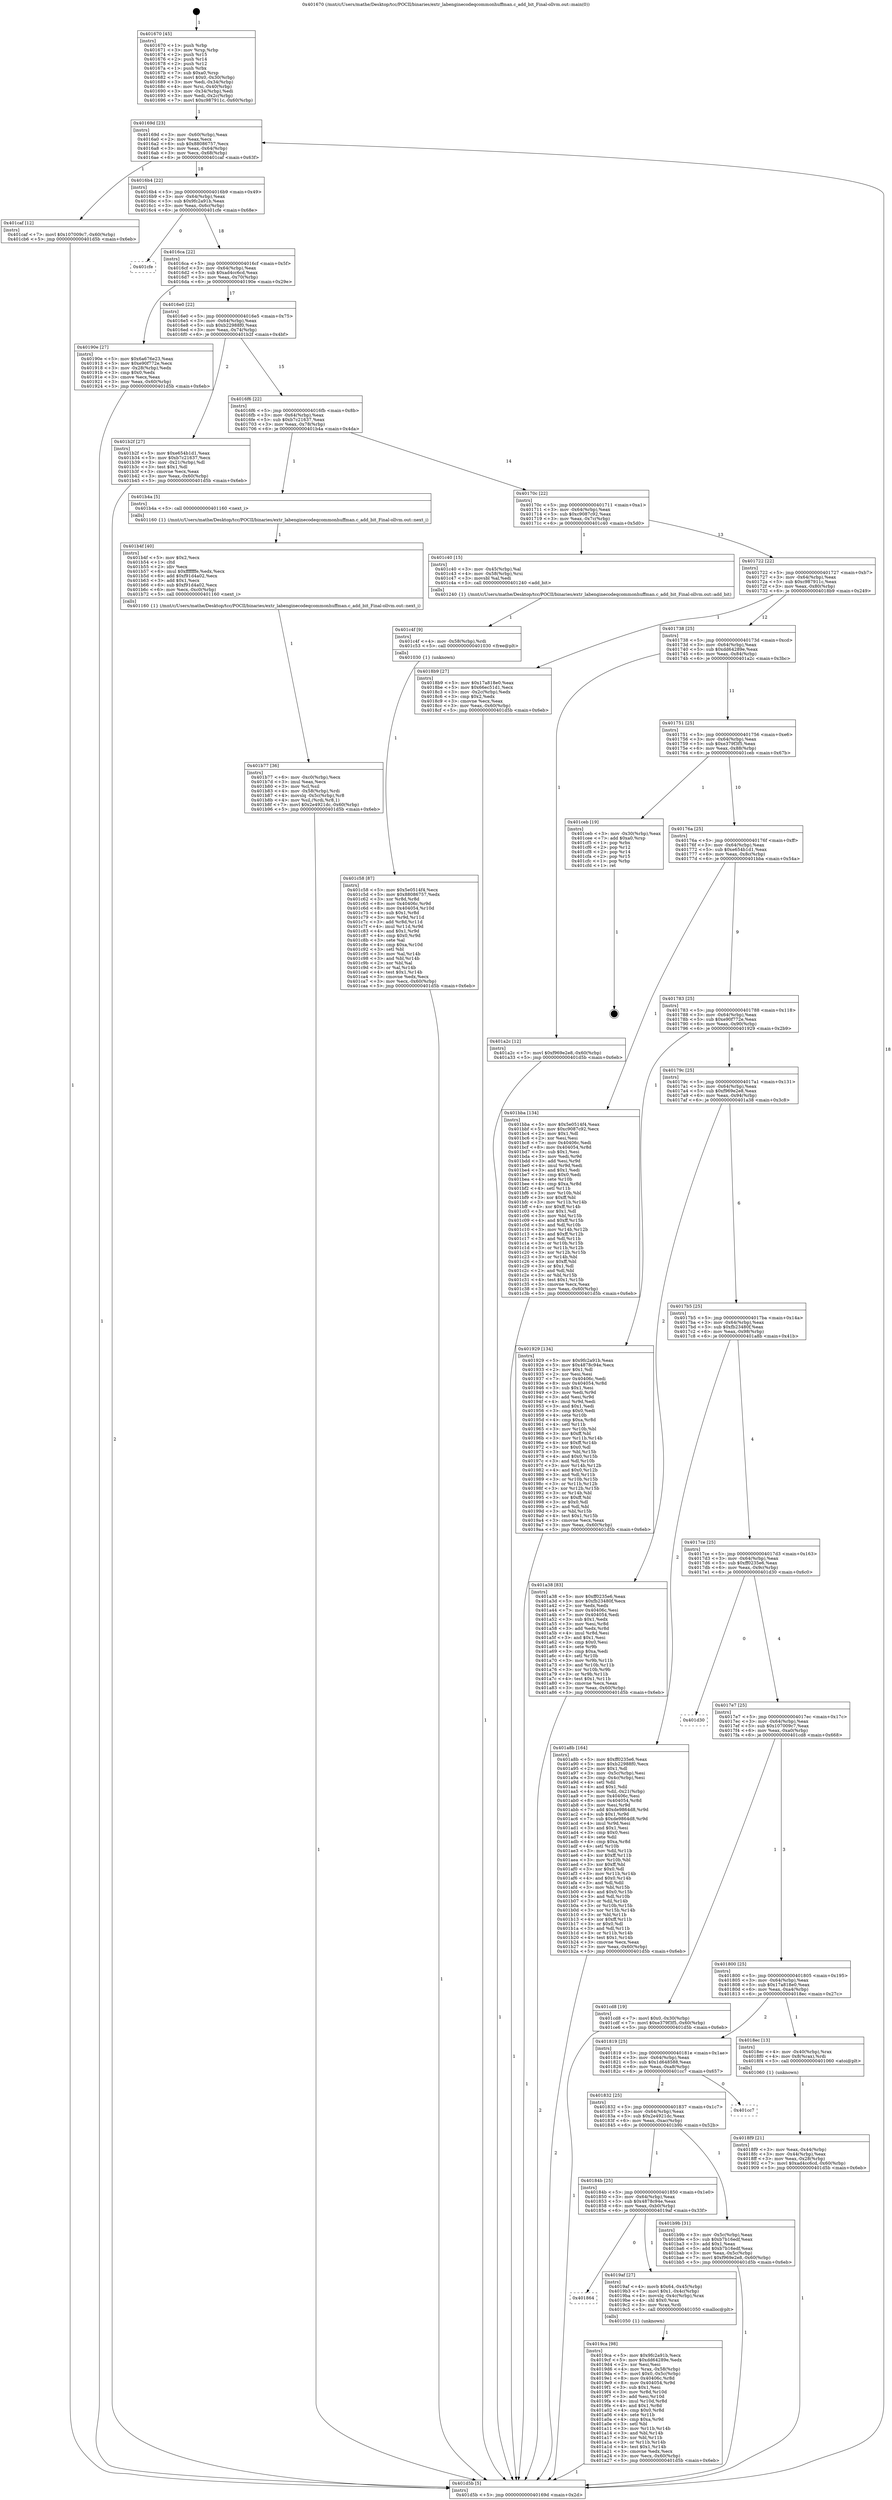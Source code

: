 digraph "0x401670" {
  label = "0x401670 (/mnt/c/Users/mathe/Desktop/tcc/POCII/binaries/extr_labenginecodeqcommonhuffman.c_add_bit_Final-ollvm.out::main(0))"
  labelloc = "t"
  node[shape=record]

  Entry [label="",width=0.3,height=0.3,shape=circle,fillcolor=black,style=filled]
  "0x40169d" [label="{
     0x40169d [23]\l
     | [instrs]\l
     &nbsp;&nbsp;0x40169d \<+3\>: mov -0x60(%rbp),%eax\l
     &nbsp;&nbsp;0x4016a0 \<+2\>: mov %eax,%ecx\l
     &nbsp;&nbsp;0x4016a2 \<+6\>: sub $0x88086757,%ecx\l
     &nbsp;&nbsp;0x4016a8 \<+3\>: mov %eax,-0x64(%rbp)\l
     &nbsp;&nbsp;0x4016ab \<+3\>: mov %ecx,-0x68(%rbp)\l
     &nbsp;&nbsp;0x4016ae \<+6\>: je 0000000000401caf \<main+0x63f\>\l
  }"]
  "0x401caf" [label="{
     0x401caf [12]\l
     | [instrs]\l
     &nbsp;&nbsp;0x401caf \<+7\>: movl $0x107009c7,-0x60(%rbp)\l
     &nbsp;&nbsp;0x401cb6 \<+5\>: jmp 0000000000401d5b \<main+0x6eb\>\l
  }"]
  "0x4016b4" [label="{
     0x4016b4 [22]\l
     | [instrs]\l
     &nbsp;&nbsp;0x4016b4 \<+5\>: jmp 00000000004016b9 \<main+0x49\>\l
     &nbsp;&nbsp;0x4016b9 \<+3\>: mov -0x64(%rbp),%eax\l
     &nbsp;&nbsp;0x4016bc \<+5\>: sub $0x9fc2a91b,%eax\l
     &nbsp;&nbsp;0x4016c1 \<+3\>: mov %eax,-0x6c(%rbp)\l
     &nbsp;&nbsp;0x4016c4 \<+6\>: je 0000000000401cfe \<main+0x68e\>\l
  }"]
  Exit [label="",width=0.3,height=0.3,shape=circle,fillcolor=black,style=filled,peripheries=2]
  "0x401cfe" [label="{
     0x401cfe\l
  }", style=dashed]
  "0x4016ca" [label="{
     0x4016ca [22]\l
     | [instrs]\l
     &nbsp;&nbsp;0x4016ca \<+5\>: jmp 00000000004016cf \<main+0x5f\>\l
     &nbsp;&nbsp;0x4016cf \<+3\>: mov -0x64(%rbp),%eax\l
     &nbsp;&nbsp;0x4016d2 \<+5\>: sub $0xad4cc6cd,%eax\l
     &nbsp;&nbsp;0x4016d7 \<+3\>: mov %eax,-0x70(%rbp)\l
     &nbsp;&nbsp;0x4016da \<+6\>: je 000000000040190e \<main+0x29e\>\l
  }"]
  "0x401c58" [label="{
     0x401c58 [87]\l
     | [instrs]\l
     &nbsp;&nbsp;0x401c58 \<+5\>: mov $0x5e0514f4,%ecx\l
     &nbsp;&nbsp;0x401c5d \<+5\>: mov $0x88086757,%edx\l
     &nbsp;&nbsp;0x401c62 \<+3\>: xor %r8d,%r8d\l
     &nbsp;&nbsp;0x401c65 \<+8\>: mov 0x40406c,%r9d\l
     &nbsp;&nbsp;0x401c6d \<+8\>: mov 0x404054,%r10d\l
     &nbsp;&nbsp;0x401c75 \<+4\>: sub $0x1,%r8d\l
     &nbsp;&nbsp;0x401c79 \<+3\>: mov %r9d,%r11d\l
     &nbsp;&nbsp;0x401c7c \<+3\>: add %r8d,%r11d\l
     &nbsp;&nbsp;0x401c7f \<+4\>: imul %r11d,%r9d\l
     &nbsp;&nbsp;0x401c83 \<+4\>: and $0x1,%r9d\l
     &nbsp;&nbsp;0x401c87 \<+4\>: cmp $0x0,%r9d\l
     &nbsp;&nbsp;0x401c8b \<+3\>: sete %al\l
     &nbsp;&nbsp;0x401c8e \<+4\>: cmp $0xa,%r10d\l
     &nbsp;&nbsp;0x401c92 \<+3\>: setl %bl\l
     &nbsp;&nbsp;0x401c95 \<+3\>: mov %al,%r14b\l
     &nbsp;&nbsp;0x401c98 \<+3\>: and %bl,%r14b\l
     &nbsp;&nbsp;0x401c9b \<+2\>: xor %bl,%al\l
     &nbsp;&nbsp;0x401c9d \<+3\>: or %al,%r14b\l
     &nbsp;&nbsp;0x401ca0 \<+4\>: test $0x1,%r14b\l
     &nbsp;&nbsp;0x401ca4 \<+3\>: cmovne %edx,%ecx\l
     &nbsp;&nbsp;0x401ca7 \<+3\>: mov %ecx,-0x60(%rbp)\l
     &nbsp;&nbsp;0x401caa \<+5\>: jmp 0000000000401d5b \<main+0x6eb\>\l
  }"]
  "0x40190e" [label="{
     0x40190e [27]\l
     | [instrs]\l
     &nbsp;&nbsp;0x40190e \<+5\>: mov $0x6a676e23,%eax\l
     &nbsp;&nbsp;0x401913 \<+5\>: mov $0xe90f772e,%ecx\l
     &nbsp;&nbsp;0x401918 \<+3\>: mov -0x28(%rbp),%edx\l
     &nbsp;&nbsp;0x40191b \<+3\>: cmp $0x0,%edx\l
     &nbsp;&nbsp;0x40191e \<+3\>: cmove %ecx,%eax\l
     &nbsp;&nbsp;0x401921 \<+3\>: mov %eax,-0x60(%rbp)\l
     &nbsp;&nbsp;0x401924 \<+5\>: jmp 0000000000401d5b \<main+0x6eb\>\l
  }"]
  "0x4016e0" [label="{
     0x4016e0 [22]\l
     | [instrs]\l
     &nbsp;&nbsp;0x4016e0 \<+5\>: jmp 00000000004016e5 \<main+0x75\>\l
     &nbsp;&nbsp;0x4016e5 \<+3\>: mov -0x64(%rbp),%eax\l
     &nbsp;&nbsp;0x4016e8 \<+5\>: sub $0xb22988f0,%eax\l
     &nbsp;&nbsp;0x4016ed \<+3\>: mov %eax,-0x74(%rbp)\l
     &nbsp;&nbsp;0x4016f0 \<+6\>: je 0000000000401b2f \<main+0x4bf\>\l
  }"]
  "0x401c4f" [label="{
     0x401c4f [9]\l
     | [instrs]\l
     &nbsp;&nbsp;0x401c4f \<+4\>: mov -0x58(%rbp),%rdi\l
     &nbsp;&nbsp;0x401c53 \<+5\>: call 0000000000401030 \<free@plt\>\l
     | [calls]\l
     &nbsp;&nbsp;0x401030 \{1\} (unknown)\l
  }"]
  "0x401b2f" [label="{
     0x401b2f [27]\l
     | [instrs]\l
     &nbsp;&nbsp;0x401b2f \<+5\>: mov $0xe654b1d1,%eax\l
     &nbsp;&nbsp;0x401b34 \<+5\>: mov $0xb7c21637,%ecx\l
     &nbsp;&nbsp;0x401b39 \<+3\>: mov -0x21(%rbp),%dl\l
     &nbsp;&nbsp;0x401b3c \<+3\>: test $0x1,%dl\l
     &nbsp;&nbsp;0x401b3f \<+3\>: cmovne %ecx,%eax\l
     &nbsp;&nbsp;0x401b42 \<+3\>: mov %eax,-0x60(%rbp)\l
     &nbsp;&nbsp;0x401b45 \<+5\>: jmp 0000000000401d5b \<main+0x6eb\>\l
  }"]
  "0x4016f6" [label="{
     0x4016f6 [22]\l
     | [instrs]\l
     &nbsp;&nbsp;0x4016f6 \<+5\>: jmp 00000000004016fb \<main+0x8b\>\l
     &nbsp;&nbsp;0x4016fb \<+3\>: mov -0x64(%rbp),%eax\l
     &nbsp;&nbsp;0x4016fe \<+5\>: sub $0xb7c21637,%eax\l
     &nbsp;&nbsp;0x401703 \<+3\>: mov %eax,-0x78(%rbp)\l
     &nbsp;&nbsp;0x401706 \<+6\>: je 0000000000401b4a \<main+0x4da\>\l
  }"]
  "0x401b77" [label="{
     0x401b77 [36]\l
     | [instrs]\l
     &nbsp;&nbsp;0x401b77 \<+6\>: mov -0xc0(%rbp),%ecx\l
     &nbsp;&nbsp;0x401b7d \<+3\>: imul %eax,%ecx\l
     &nbsp;&nbsp;0x401b80 \<+3\>: mov %cl,%sil\l
     &nbsp;&nbsp;0x401b83 \<+4\>: mov -0x58(%rbp),%rdi\l
     &nbsp;&nbsp;0x401b87 \<+4\>: movslq -0x5c(%rbp),%r8\l
     &nbsp;&nbsp;0x401b8b \<+4\>: mov %sil,(%rdi,%r8,1)\l
     &nbsp;&nbsp;0x401b8f \<+7\>: movl $0x2e4921dc,-0x60(%rbp)\l
     &nbsp;&nbsp;0x401b96 \<+5\>: jmp 0000000000401d5b \<main+0x6eb\>\l
  }"]
  "0x401b4a" [label="{
     0x401b4a [5]\l
     | [instrs]\l
     &nbsp;&nbsp;0x401b4a \<+5\>: call 0000000000401160 \<next_i\>\l
     | [calls]\l
     &nbsp;&nbsp;0x401160 \{1\} (/mnt/c/Users/mathe/Desktop/tcc/POCII/binaries/extr_labenginecodeqcommonhuffman.c_add_bit_Final-ollvm.out::next_i)\l
  }"]
  "0x40170c" [label="{
     0x40170c [22]\l
     | [instrs]\l
     &nbsp;&nbsp;0x40170c \<+5\>: jmp 0000000000401711 \<main+0xa1\>\l
     &nbsp;&nbsp;0x401711 \<+3\>: mov -0x64(%rbp),%eax\l
     &nbsp;&nbsp;0x401714 \<+5\>: sub $0xc9087c92,%eax\l
     &nbsp;&nbsp;0x401719 \<+3\>: mov %eax,-0x7c(%rbp)\l
     &nbsp;&nbsp;0x40171c \<+6\>: je 0000000000401c40 \<main+0x5d0\>\l
  }"]
  "0x401b4f" [label="{
     0x401b4f [40]\l
     | [instrs]\l
     &nbsp;&nbsp;0x401b4f \<+5\>: mov $0x2,%ecx\l
     &nbsp;&nbsp;0x401b54 \<+1\>: cltd\l
     &nbsp;&nbsp;0x401b55 \<+2\>: idiv %ecx\l
     &nbsp;&nbsp;0x401b57 \<+6\>: imul $0xfffffffe,%edx,%ecx\l
     &nbsp;&nbsp;0x401b5d \<+6\>: add $0xf91d4a02,%ecx\l
     &nbsp;&nbsp;0x401b63 \<+3\>: add $0x1,%ecx\l
     &nbsp;&nbsp;0x401b66 \<+6\>: sub $0xf91d4a02,%ecx\l
     &nbsp;&nbsp;0x401b6c \<+6\>: mov %ecx,-0xc0(%rbp)\l
     &nbsp;&nbsp;0x401b72 \<+5\>: call 0000000000401160 \<next_i\>\l
     | [calls]\l
     &nbsp;&nbsp;0x401160 \{1\} (/mnt/c/Users/mathe/Desktop/tcc/POCII/binaries/extr_labenginecodeqcommonhuffman.c_add_bit_Final-ollvm.out::next_i)\l
  }"]
  "0x401c40" [label="{
     0x401c40 [15]\l
     | [instrs]\l
     &nbsp;&nbsp;0x401c40 \<+3\>: mov -0x45(%rbp),%al\l
     &nbsp;&nbsp;0x401c43 \<+4\>: mov -0x58(%rbp),%rsi\l
     &nbsp;&nbsp;0x401c47 \<+3\>: movsbl %al,%edi\l
     &nbsp;&nbsp;0x401c4a \<+5\>: call 0000000000401240 \<add_bit\>\l
     | [calls]\l
     &nbsp;&nbsp;0x401240 \{1\} (/mnt/c/Users/mathe/Desktop/tcc/POCII/binaries/extr_labenginecodeqcommonhuffman.c_add_bit_Final-ollvm.out::add_bit)\l
  }"]
  "0x401722" [label="{
     0x401722 [22]\l
     | [instrs]\l
     &nbsp;&nbsp;0x401722 \<+5\>: jmp 0000000000401727 \<main+0xb7\>\l
     &nbsp;&nbsp;0x401727 \<+3\>: mov -0x64(%rbp),%eax\l
     &nbsp;&nbsp;0x40172a \<+5\>: sub $0xc987911c,%eax\l
     &nbsp;&nbsp;0x40172f \<+3\>: mov %eax,-0x80(%rbp)\l
     &nbsp;&nbsp;0x401732 \<+6\>: je 00000000004018b9 \<main+0x249\>\l
  }"]
  "0x4019ca" [label="{
     0x4019ca [98]\l
     | [instrs]\l
     &nbsp;&nbsp;0x4019ca \<+5\>: mov $0x9fc2a91b,%ecx\l
     &nbsp;&nbsp;0x4019cf \<+5\>: mov $0xdd64289e,%edx\l
     &nbsp;&nbsp;0x4019d4 \<+2\>: xor %esi,%esi\l
     &nbsp;&nbsp;0x4019d6 \<+4\>: mov %rax,-0x58(%rbp)\l
     &nbsp;&nbsp;0x4019da \<+7\>: movl $0x0,-0x5c(%rbp)\l
     &nbsp;&nbsp;0x4019e1 \<+8\>: mov 0x40406c,%r8d\l
     &nbsp;&nbsp;0x4019e9 \<+8\>: mov 0x404054,%r9d\l
     &nbsp;&nbsp;0x4019f1 \<+3\>: sub $0x1,%esi\l
     &nbsp;&nbsp;0x4019f4 \<+3\>: mov %r8d,%r10d\l
     &nbsp;&nbsp;0x4019f7 \<+3\>: add %esi,%r10d\l
     &nbsp;&nbsp;0x4019fa \<+4\>: imul %r10d,%r8d\l
     &nbsp;&nbsp;0x4019fe \<+4\>: and $0x1,%r8d\l
     &nbsp;&nbsp;0x401a02 \<+4\>: cmp $0x0,%r8d\l
     &nbsp;&nbsp;0x401a06 \<+4\>: sete %r11b\l
     &nbsp;&nbsp;0x401a0a \<+4\>: cmp $0xa,%r9d\l
     &nbsp;&nbsp;0x401a0e \<+3\>: setl %bl\l
     &nbsp;&nbsp;0x401a11 \<+3\>: mov %r11b,%r14b\l
     &nbsp;&nbsp;0x401a14 \<+3\>: and %bl,%r14b\l
     &nbsp;&nbsp;0x401a17 \<+3\>: xor %bl,%r11b\l
     &nbsp;&nbsp;0x401a1a \<+3\>: or %r11b,%r14b\l
     &nbsp;&nbsp;0x401a1d \<+4\>: test $0x1,%r14b\l
     &nbsp;&nbsp;0x401a21 \<+3\>: cmovne %edx,%ecx\l
     &nbsp;&nbsp;0x401a24 \<+3\>: mov %ecx,-0x60(%rbp)\l
     &nbsp;&nbsp;0x401a27 \<+5\>: jmp 0000000000401d5b \<main+0x6eb\>\l
  }"]
  "0x4018b9" [label="{
     0x4018b9 [27]\l
     | [instrs]\l
     &nbsp;&nbsp;0x4018b9 \<+5\>: mov $0x17a818e0,%eax\l
     &nbsp;&nbsp;0x4018be \<+5\>: mov $0x66ec51d1,%ecx\l
     &nbsp;&nbsp;0x4018c3 \<+3\>: mov -0x2c(%rbp),%edx\l
     &nbsp;&nbsp;0x4018c6 \<+3\>: cmp $0x2,%edx\l
     &nbsp;&nbsp;0x4018c9 \<+3\>: cmovne %ecx,%eax\l
     &nbsp;&nbsp;0x4018cc \<+3\>: mov %eax,-0x60(%rbp)\l
     &nbsp;&nbsp;0x4018cf \<+5\>: jmp 0000000000401d5b \<main+0x6eb\>\l
  }"]
  "0x401738" [label="{
     0x401738 [25]\l
     | [instrs]\l
     &nbsp;&nbsp;0x401738 \<+5\>: jmp 000000000040173d \<main+0xcd\>\l
     &nbsp;&nbsp;0x40173d \<+3\>: mov -0x64(%rbp),%eax\l
     &nbsp;&nbsp;0x401740 \<+5\>: sub $0xdd64289e,%eax\l
     &nbsp;&nbsp;0x401745 \<+6\>: mov %eax,-0x84(%rbp)\l
     &nbsp;&nbsp;0x40174b \<+6\>: je 0000000000401a2c \<main+0x3bc\>\l
  }"]
  "0x401d5b" [label="{
     0x401d5b [5]\l
     | [instrs]\l
     &nbsp;&nbsp;0x401d5b \<+5\>: jmp 000000000040169d \<main+0x2d\>\l
  }"]
  "0x401670" [label="{
     0x401670 [45]\l
     | [instrs]\l
     &nbsp;&nbsp;0x401670 \<+1\>: push %rbp\l
     &nbsp;&nbsp;0x401671 \<+3\>: mov %rsp,%rbp\l
     &nbsp;&nbsp;0x401674 \<+2\>: push %r15\l
     &nbsp;&nbsp;0x401676 \<+2\>: push %r14\l
     &nbsp;&nbsp;0x401678 \<+2\>: push %r12\l
     &nbsp;&nbsp;0x40167a \<+1\>: push %rbx\l
     &nbsp;&nbsp;0x40167b \<+7\>: sub $0xa0,%rsp\l
     &nbsp;&nbsp;0x401682 \<+7\>: movl $0x0,-0x30(%rbp)\l
     &nbsp;&nbsp;0x401689 \<+3\>: mov %edi,-0x34(%rbp)\l
     &nbsp;&nbsp;0x40168c \<+4\>: mov %rsi,-0x40(%rbp)\l
     &nbsp;&nbsp;0x401690 \<+3\>: mov -0x34(%rbp),%edi\l
     &nbsp;&nbsp;0x401693 \<+3\>: mov %edi,-0x2c(%rbp)\l
     &nbsp;&nbsp;0x401696 \<+7\>: movl $0xc987911c,-0x60(%rbp)\l
  }"]
  "0x401864" [label="{
     0x401864\l
  }", style=dashed]
  "0x401a2c" [label="{
     0x401a2c [12]\l
     | [instrs]\l
     &nbsp;&nbsp;0x401a2c \<+7\>: movl $0xf969e2e8,-0x60(%rbp)\l
     &nbsp;&nbsp;0x401a33 \<+5\>: jmp 0000000000401d5b \<main+0x6eb\>\l
  }"]
  "0x401751" [label="{
     0x401751 [25]\l
     | [instrs]\l
     &nbsp;&nbsp;0x401751 \<+5\>: jmp 0000000000401756 \<main+0xe6\>\l
     &nbsp;&nbsp;0x401756 \<+3\>: mov -0x64(%rbp),%eax\l
     &nbsp;&nbsp;0x401759 \<+5\>: sub $0xe379f3f5,%eax\l
     &nbsp;&nbsp;0x40175e \<+6\>: mov %eax,-0x88(%rbp)\l
     &nbsp;&nbsp;0x401764 \<+6\>: je 0000000000401ceb \<main+0x67b\>\l
  }"]
  "0x4019af" [label="{
     0x4019af [27]\l
     | [instrs]\l
     &nbsp;&nbsp;0x4019af \<+4\>: movb $0x64,-0x45(%rbp)\l
     &nbsp;&nbsp;0x4019b3 \<+7\>: movl $0x1,-0x4c(%rbp)\l
     &nbsp;&nbsp;0x4019ba \<+4\>: movslq -0x4c(%rbp),%rax\l
     &nbsp;&nbsp;0x4019be \<+4\>: shl $0x0,%rax\l
     &nbsp;&nbsp;0x4019c2 \<+3\>: mov %rax,%rdi\l
     &nbsp;&nbsp;0x4019c5 \<+5\>: call 0000000000401050 \<malloc@plt\>\l
     | [calls]\l
     &nbsp;&nbsp;0x401050 \{1\} (unknown)\l
  }"]
  "0x401ceb" [label="{
     0x401ceb [19]\l
     | [instrs]\l
     &nbsp;&nbsp;0x401ceb \<+3\>: mov -0x30(%rbp),%eax\l
     &nbsp;&nbsp;0x401cee \<+7\>: add $0xa0,%rsp\l
     &nbsp;&nbsp;0x401cf5 \<+1\>: pop %rbx\l
     &nbsp;&nbsp;0x401cf6 \<+2\>: pop %r12\l
     &nbsp;&nbsp;0x401cf8 \<+2\>: pop %r14\l
     &nbsp;&nbsp;0x401cfa \<+2\>: pop %r15\l
     &nbsp;&nbsp;0x401cfc \<+1\>: pop %rbp\l
     &nbsp;&nbsp;0x401cfd \<+1\>: ret\l
  }"]
  "0x40176a" [label="{
     0x40176a [25]\l
     | [instrs]\l
     &nbsp;&nbsp;0x40176a \<+5\>: jmp 000000000040176f \<main+0xff\>\l
     &nbsp;&nbsp;0x40176f \<+3\>: mov -0x64(%rbp),%eax\l
     &nbsp;&nbsp;0x401772 \<+5\>: sub $0xe654b1d1,%eax\l
     &nbsp;&nbsp;0x401777 \<+6\>: mov %eax,-0x8c(%rbp)\l
     &nbsp;&nbsp;0x40177d \<+6\>: je 0000000000401bba \<main+0x54a\>\l
  }"]
  "0x40184b" [label="{
     0x40184b [25]\l
     | [instrs]\l
     &nbsp;&nbsp;0x40184b \<+5\>: jmp 0000000000401850 \<main+0x1e0\>\l
     &nbsp;&nbsp;0x401850 \<+3\>: mov -0x64(%rbp),%eax\l
     &nbsp;&nbsp;0x401853 \<+5\>: sub $0x4878c94e,%eax\l
     &nbsp;&nbsp;0x401858 \<+6\>: mov %eax,-0xb0(%rbp)\l
     &nbsp;&nbsp;0x40185e \<+6\>: je 00000000004019af \<main+0x33f\>\l
  }"]
  "0x401bba" [label="{
     0x401bba [134]\l
     | [instrs]\l
     &nbsp;&nbsp;0x401bba \<+5\>: mov $0x5e0514f4,%eax\l
     &nbsp;&nbsp;0x401bbf \<+5\>: mov $0xc9087c92,%ecx\l
     &nbsp;&nbsp;0x401bc4 \<+2\>: mov $0x1,%dl\l
     &nbsp;&nbsp;0x401bc6 \<+2\>: xor %esi,%esi\l
     &nbsp;&nbsp;0x401bc8 \<+7\>: mov 0x40406c,%edi\l
     &nbsp;&nbsp;0x401bcf \<+8\>: mov 0x404054,%r8d\l
     &nbsp;&nbsp;0x401bd7 \<+3\>: sub $0x1,%esi\l
     &nbsp;&nbsp;0x401bda \<+3\>: mov %edi,%r9d\l
     &nbsp;&nbsp;0x401bdd \<+3\>: add %esi,%r9d\l
     &nbsp;&nbsp;0x401be0 \<+4\>: imul %r9d,%edi\l
     &nbsp;&nbsp;0x401be4 \<+3\>: and $0x1,%edi\l
     &nbsp;&nbsp;0x401be7 \<+3\>: cmp $0x0,%edi\l
     &nbsp;&nbsp;0x401bea \<+4\>: sete %r10b\l
     &nbsp;&nbsp;0x401bee \<+4\>: cmp $0xa,%r8d\l
     &nbsp;&nbsp;0x401bf2 \<+4\>: setl %r11b\l
     &nbsp;&nbsp;0x401bf6 \<+3\>: mov %r10b,%bl\l
     &nbsp;&nbsp;0x401bf9 \<+3\>: xor $0xff,%bl\l
     &nbsp;&nbsp;0x401bfc \<+3\>: mov %r11b,%r14b\l
     &nbsp;&nbsp;0x401bff \<+4\>: xor $0xff,%r14b\l
     &nbsp;&nbsp;0x401c03 \<+3\>: xor $0x1,%dl\l
     &nbsp;&nbsp;0x401c06 \<+3\>: mov %bl,%r15b\l
     &nbsp;&nbsp;0x401c09 \<+4\>: and $0xff,%r15b\l
     &nbsp;&nbsp;0x401c0d \<+3\>: and %dl,%r10b\l
     &nbsp;&nbsp;0x401c10 \<+3\>: mov %r14b,%r12b\l
     &nbsp;&nbsp;0x401c13 \<+4\>: and $0xff,%r12b\l
     &nbsp;&nbsp;0x401c17 \<+3\>: and %dl,%r11b\l
     &nbsp;&nbsp;0x401c1a \<+3\>: or %r10b,%r15b\l
     &nbsp;&nbsp;0x401c1d \<+3\>: or %r11b,%r12b\l
     &nbsp;&nbsp;0x401c20 \<+3\>: xor %r12b,%r15b\l
     &nbsp;&nbsp;0x401c23 \<+3\>: or %r14b,%bl\l
     &nbsp;&nbsp;0x401c26 \<+3\>: xor $0xff,%bl\l
     &nbsp;&nbsp;0x401c29 \<+3\>: or $0x1,%dl\l
     &nbsp;&nbsp;0x401c2c \<+2\>: and %dl,%bl\l
     &nbsp;&nbsp;0x401c2e \<+3\>: or %bl,%r15b\l
     &nbsp;&nbsp;0x401c31 \<+4\>: test $0x1,%r15b\l
     &nbsp;&nbsp;0x401c35 \<+3\>: cmovne %ecx,%eax\l
     &nbsp;&nbsp;0x401c38 \<+3\>: mov %eax,-0x60(%rbp)\l
     &nbsp;&nbsp;0x401c3b \<+5\>: jmp 0000000000401d5b \<main+0x6eb\>\l
  }"]
  "0x401783" [label="{
     0x401783 [25]\l
     | [instrs]\l
     &nbsp;&nbsp;0x401783 \<+5\>: jmp 0000000000401788 \<main+0x118\>\l
     &nbsp;&nbsp;0x401788 \<+3\>: mov -0x64(%rbp),%eax\l
     &nbsp;&nbsp;0x40178b \<+5\>: sub $0xe90f772e,%eax\l
     &nbsp;&nbsp;0x401790 \<+6\>: mov %eax,-0x90(%rbp)\l
     &nbsp;&nbsp;0x401796 \<+6\>: je 0000000000401929 \<main+0x2b9\>\l
  }"]
  "0x401b9b" [label="{
     0x401b9b [31]\l
     | [instrs]\l
     &nbsp;&nbsp;0x401b9b \<+3\>: mov -0x5c(%rbp),%eax\l
     &nbsp;&nbsp;0x401b9e \<+5\>: sub $0xb7b16edf,%eax\l
     &nbsp;&nbsp;0x401ba3 \<+3\>: add $0x1,%eax\l
     &nbsp;&nbsp;0x401ba6 \<+5\>: add $0xb7b16edf,%eax\l
     &nbsp;&nbsp;0x401bab \<+3\>: mov %eax,-0x5c(%rbp)\l
     &nbsp;&nbsp;0x401bae \<+7\>: movl $0xf969e2e8,-0x60(%rbp)\l
     &nbsp;&nbsp;0x401bb5 \<+5\>: jmp 0000000000401d5b \<main+0x6eb\>\l
  }"]
  "0x401929" [label="{
     0x401929 [134]\l
     | [instrs]\l
     &nbsp;&nbsp;0x401929 \<+5\>: mov $0x9fc2a91b,%eax\l
     &nbsp;&nbsp;0x40192e \<+5\>: mov $0x4878c94e,%ecx\l
     &nbsp;&nbsp;0x401933 \<+2\>: mov $0x1,%dl\l
     &nbsp;&nbsp;0x401935 \<+2\>: xor %esi,%esi\l
     &nbsp;&nbsp;0x401937 \<+7\>: mov 0x40406c,%edi\l
     &nbsp;&nbsp;0x40193e \<+8\>: mov 0x404054,%r8d\l
     &nbsp;&nbsp;0x401946 \<+3\>: sub $0x1,%esi\l
     &nbsp;&nbsp;0x401949 \<+3\>: mov %edi,%r9d\l
     &nbsp;&nbsp;0x40194c \<+3\>: add %esi,%r9d\l
     &nbsp;&nbsp;0x40194f \<+4\>: imul %r9d,%edi\l
     &nbsp;&nbsp;0x401953 \<+3\>: and $0x1,%edi\l
     &nbsp;&nbsp;0x401956 \<+3\>: cmp $0x0,%edi\l
     &nbsp;&nbsp;0x401959 \<+4\>: sete %r10b\l
     &nbsp;&nbsp;0x40195d \<+4\>: cmp $0xa,%r8d\l
     &nbsp;&nbsp;0x401961 \<+4\>: setl %r11b\l
     &nbsp;&nbsp;0x401965 \<+3\>: mov %r10b,%bl\l
     &nbsp;&nbsp;0x401968 \<+3\>: xor $0xff,%bl\l
     &nbsp;&nbsp;0x40196b \<+3\>: mov %r11b,%r14b\l
     &nbsp;&nbsp;0x40196e \<+4\>: xor $0xff,%r14b\l
     &nbsp;&nbsp;0x401972 \<+3\>: xor $0x0,%dl\l
     &nbsp;&nbsp;0x401975 \<+3\>: mov %bl,%r15b\l
     &nbsp;&nbsp;0x401978 \<+4\>: and $0x0,%r15b\l
     &nbsp;&nbsp;0x40197c \<+3\>: and %dl,%r10b\l
     &nbsp;&nbsp;0x40197f \<+3\>: mov %r14b,%r12b\l
     &nbsp;&nbsp;0x401982 \<+4\>: and $0x0,%r12b\l
     &nbsp;&nbsp;0x401986 \<+3\>: and %dl,%r11b\l
     &nbsp;&nbsp;0x401989 \<+3\>: or %r10b,%r15b\l
     &nbsp;&nbsp;0x40198c \<+3\>: or %r11b,%r12b\l
     &nbsp;&nbsp;0x40198f \<+3\>: xor %r12b,%r15b\l
     &nbsp;&nbsp;0x401992 \<+3\>: or %r14b,%bl\l
     &nbsp;&nbsp;0x401995 \<+3\>: xor $0xff,%bl\l
     &nbsp;&nbsp;0x401998 \<+3\>: or $0x0,%dl\l
     &nbsp;&nbsp;0x40199b \<+2\>: and %dl,%bl\l
     &nbsp;&nbsp;0x40199d \<+3\>: or %bl,%r15b\l
     &nbsp;&nbsp;0x4019a0 \<+4\>: test $0x1,%r15b\l
     &nbsp;&nbsp;0x4019a4 \<+3\>: cmovne %ecx,%eax\l
     &nbsp;&nbsp;0x4019a7 \<+3\>: mov %eax,-0x60(%rbp)\l
     &nbsp;&nbsp;0x4019aa \<+5\>: jmp 0000000000401d5b \<main+0x6eb\>\l
  }"]
  "0x40179c" [label="{
     0x40179c [25]\l
     | [instrs]\l
     &nbsp;&nbsp;0x40179c \<+5\>: jmp 00000000004017a1 \<main+0x131\>\l
     &nbsp;&nbsp;0x4017a1 \<+3\>: mov -0x64(%rbp),%eax\l
     &nbsp;&nbsp;0x4017a4 \<+5\>: sub $0xf969e2e8,%eax\l
     &nbsp;&nbsp;0x4017a9 \<+6\>: mov %eax,-0x94(%rbp)\l
     &nbsp;&nbsp;0x4017af \<+6\>: je 0000000000401a38 \<main+0x3c8\>\l
  }"]
  "0x401832" [label="{
     0x401832 [25]\l
     | [instrs]\l
     &nbsp;&nbsp;0x401832 \<+5\>: jmp 0000000000401837 \<main+0x1c7\>\l
     &nbsp;&nbsp;0x401837 \<+3\>: mov -0x64(%rbp),%eax\l
     &nbsp;&nbsp;0x40183a \<+5\>: sub $0x2e4921dc,%eax\l
     &nbsp;&nbsp;0x40183f \<+6\>: mov %eax,-0xac(%rbp)\l
     &nbsp;&nbsp;0x401845 \<+6\>: je 0000000000401b9b \<main+0x52b\>\l
  }"]
  "0x401a38" [label="{
     0x401a38 [83]\l
     | [instrs]\l
     &nbsp;&nbsp;0x401a38 \<+5\>: mov $0xff0235e6,%eax\l
     &nbsp;&nbsp;0x401a3d \<+5\>: mov $0xfb23480f,%ecx\l
     &nbsp;&nbsp;0x401a42 \<+2\>: xor %edx,%edx\l
     &nbsp;&nbsp;0x401a44 \<+7\>: mov 0x40406c,%esi\l
     &nbsp;&nbsp;0x401a4b \<+7\>: mov 0x404054,%edi\l
     &nbsp;&nbsp;0x401a52 \<+3\>: sub $0x1,%edx\l
     &nbsp;&nbsp;0x401a55 \<+3\>: mov %esi,%r8d\l
     &nbsp;&nbsp;0x401a58 \<+3\>: add %edx,%r8d\l
     &nbsp;&nbsp;0x401a5b \<+4\>: imul %r8d,%esi\l
     &nbsp;&nbsp;0x401a5f \<+3\>: and $0x1,%esi\l
     &nbsp;&nbsp;0x401a62 \<+3\>: cmp $0x0,%esi\l
     &nbsp;&nbsp;0x401a65 \<+4\>: sete %r9b\l
     &nbsp;&nbsp;0x401a69 \<+3\>: cmp $0xa,%edi\l
     &nbsp;&nbsp;0x401a6c \<+4\>: setl %r10b\l
     &nbsp;&nbsp;0x401a70 \<+3\>: mov %r9b,%r11b\l
     &nbsp;&nbsp;0x401a73 \<+3\>: and %r10b,%r11b\l
     &nbsp;&nbsp;0x401a76 \<+3\>: xor %r10b,%r9b\l
     &nbsp;&nbsp;0x401a79 \<+3\>: or %r9b,%r11b\l
     &nbsp;&nbsp;0x401a7c \<+4\>: test $0x1,%r11b\l
     &nbsp;&nbsp;0x401a80 \<+3\>: cmovne %ecx,%eax\l
     &nbsp;&nbsp;0x401a83 \<+3\>: mov %eax,-0x60(%rbp)\l
     &nbsp;&nbsp;0x401a86 \<+5\>: jmp 0000000000401d5b \<main+0x6eb\>\l
  }"]
  "0x4017b5" [label="{
     0x4017b5 [25]\l
     | [instrs]\l
     &nbsp;&nbsp;0x4017b5 \<+5\>: jmp 00000000004017ba \<main+0x14a\>\l
     &nbsp;&nbsp;0x4017ba \<+3\>: mov -0x64(%rbp),%eax\l
     &nbsp;&nbsp;0x4017bd \<+5\>: sub $0xfb23480f,%eax\l
     &nbsp;&nbsp;0x4017c2 \<+6\>: mov %eax,-0x98(%rbp)\l
     &nbsp;&nbsp;0x4017c8 \<+6\>: je 0000000000401a8b \<main+0x41b\>\l
  }"]
  "0x401cc7" [label="{
     0x401cc7\l
  }", style=dashed]
  "0x401a8b" [label="{
     0x401a8b [164]\l
     | [instrs]\l
     &nbsp;&nbsp;0x401a8b \<+5\>: mov $0xff0235e6,%eax\l
     &nbsp;&nbsp;0x401a90 \<+5\>: mov $0xb22988f0,%ecx\l
     &nbsp;&nbsp;0x401a95 \<+2\>: mov $0x1,%dl\l
     &nbsp;&nbsp;0x401a97 \<+3\>: mov -0x5c(%rbp),%esi\l
     &nbsp;&nbsp;0x401a9a \<+3\>: cmp -0x4c(%rbp),%esi\l
     &nbsp;&nbsp;0x401a9d \<+4\>: setl %dil\l
     &nbsp;&nbsp;0x401aa1 \<+4\>: and $0x1,%dil\l
     &nbsp;&nbsp;0x401aa5 \<+4\>: mov %dil,-0x21(%rbp)\l
     &nbsp;&nbsp;0x401aa9 \<+7\>: mov 0x40406c,%esi\l
     &nbsp;&nbsp;0x401ab0 \<+8\>: mov 0x404054,%r8d\l
     &nbsp;&nbsp;0x401ab8 \<+3\>: mov %esi,%r9d\l
     &nbsp;&nbsp;0x401abb \<+7\>: add $0xde9864d8,%r9d\l
     &nbsp;&nbsp;0x401ac2 \<+4\>: sub $0x1,%r9d\l
     &nbsp;&nbsp;0x401ac6 \<+7\>: sub $0xde9864d8,%r9d\l
     &nbsp;&nbsp;0x401acd \<+4\>: imul %r9d,%esi\l
     &nbsp;&nbsp;0x401ad1 \<+3\>: and $0x1,%esi\l
     &nbsp;&nbsp;0x401ad4 \<+3\>: cmp $0x0,%esi\l
     &nbsp;&nbsp;0x401ad7 \<+4\>: sete %dil\l
     &nbsp;&nbsp;0x401adb \<+4\>: cmp $0xa,%r8d\l
     &nbsp;&nbsp;0x401adf \<+4\>: setl %r10b\l
     &nbsp;&nbsp;0x401ae3 \<+3\>: mov %dil,%r11b\l
     &nbsp;&nbsp;0x401ae6 \<+4\>: xor $0xff,%r11b\l
     &nbsp;&nbsp;0x401aea \<+3\>: mov %r10b,%bl\l
     &nbsp;&nbsp;0x401aed \<+3\>: xor $0xff,%bl\l
     &nbsp;&nbsp;0x401af0 \<+3\>: xor $0x0,%dl\l
     &nbsp;&nbsp;0x401af3 \<+3\>: mov %r11b,%r14b\l
     &nbsp;&nbsp;0x401af6 \<+4\>: and $0x0,%r14b\l
     &nbsp;&nbsp;0x401afa \<+3\>: and %dl,%dil\l
     &nbsp;&nbsp;0x401afd \<+3\>: mov %bl,%r15b\l
     &nbsp;&nbsp;0x401b00 \<+4\>: and $0x0,%r15b\l
     &nbsp;&nbsp;0x401b04 \<+3\>: and %dl,%r10b\l
     &nbsp;&nbsp;0x401b07 \<+3\>: or %dil,%r14b\l
     &nbsp;&nbsp;0x401b0a \<+3\>: or %r10b,%r15b\l
     &nbsp;&nbsp;0x401b0d \<+3\>: xor %r15b,%r14b\l
     &nbsp;&nbsp;0x401b10 \<+3\>: or %bl,%r11b\l
     &nbsp;&nbsp;0x401b13 \<+4\>: xor $0xff,%r11b\l
     &nbsp;&nbsp;0x401b17 \<+3\>: or $0x0,%dl\l
     &nbsp;&nbsp;0x401b1a \<+3\>: and %dl,%r11b\l
     &nbsp;&nbsp;0x401b1d \<+3\>: or %r11b,%r14b\l
     &nbsp;&nbsp;0x401b20 \<+4\>: test $0x1,%r14b\l
     &nbsp;&nbsp;0x401b24 \<+3\>: cmovne %ecx,%eax\l
     &nbsp;&nbsp;0x401b27 \<+3\>: mov %eax,-0x60(%rbp)\l
     &nbsp;&nbsp;0x401b2a \<+5\>: jmp 0000000000401d5b \<main+0x6eb\>\l
  }"]
  "0x4017ce" [label="{
     0x4017ce [25]\l
     | [instrs]\l
     &nbsp;&nbsp;0x4017ce \<+5\>: jmp 00000000004017d3 \<main+0x163\>\l
     &nbsp;&nbsp;0x4017d3 \<+3\>: mov -0x64(%rbp),%eax\l
     &nbsp;&nbsp;0x4017d6 \<+5\>: sub $0xff0235e6,%eax\l
     &nbsp;&nbsp;0x4017db \<+6\>: mov %eax,-0x9c(%rbp)\l
     &nbsp;&nbsp;0x4017e1 \<+6\>: je 0000000000401d30 \<main+0x6c0\>\l
  }"]
  "0x4018f9" [label="{
     0x4018f9 [21]\l
     | [instrs]\l
     &nbsp;&nbsp;0x4018f9 \<+3\>: mov %eax,-0x44(%rbp)\l
     &nbsp;&nbsp;0x4018fc \<+3\>: mov -0x44(%rbp),%eax\l
     &nbsp;&nbsp;0x4018ff \<+3\>: mov %eax,-0x28(%rbp)\l
     &nbsp;&nbsp;0x401902 \<+7\>: movl $0xad4cc6cd,-0x60(%rbp)\l
     &nbsp;&nbsp;0x401909 \<+5\>: jmp 0000000000401d5b \<main+0x6eb\>\l
  }"]
  "0x401d30" [label="{
     0x401d30\l
  }", style=dashed]
  "0x4017e7" [label="{
     0x4017e7 [25]\l
     | [instrs]\l
     &nbsp;&nbsp;0x4017e7 \<+5\>: jmp 00000000004017ec \<main+0x17c\>\l
     &nbsp;&nbsp;0x4017ec \<+3\>: mov -0x64(%rbp),%eax\l
     &nbsp;&nbsp;0x4017ef \<+5\>: sub $0x107009c7,%eax\l
     &nbsp;&nbsp;0x4017f4 \<+6\>: mov %eax,-0xa0(%rbp)\l
     &nbsp;&nbsp;0x4017fa \<+6\>: je 0000000000401cd8 \<main+0x668\>\l
  }"]
  "0x401819" [label="{
     0x401819 [25]\l
     | [instrs]\l
     &nbsp;&nbsp;0x401819 \<+5\>: jmp 000000000040181e \<main+0x1ae\>\l
     &nbsp;&nbsp;0x40181e \<+3\>: mov -0x64(%rbp),%eax\l
     &nbsp;&nbsp;0x401821 \<+5\>: sub $0x1d648588,%eax\l
     &nbsp;&nbsp;0x401826 \<+6\>: mov %eax,-0xa8(%rbp)\l
     &nbsp;&nbsp;0x40182c \<+6\>: je 0000000000401cc7 \<main+0x657\>\l
  }"]
  "0x401cd8" [label="{
     0x401cd8 [19]\l
     | [instrs]\l
     &nbsp;&nbsp;0x401cd8 \<+7\>: movl $0x0,-0x30(%rbp)\l
     &nbsp;&nbsp;0x401cdf \<+7\>: movl $0xe379f3f5,-0x60(%rbp)\l
     &nbsp;&nbsp;0x401ce6 \<+5\>: jmp 0000000000401d5b \<main+0x6eb\>\l
  }"]
  "0x401800" [label="{
     0x401800 [25]\l
     | [instrs]\l
     &nbsp;&nbsp;0x401800 \<+5\>: jmp 0000000000401805 \<main+0x195\>\l
     &nbsp;&nbsp;0x401805 \<+3\>: mov -0x64(%rbp),%eax\l
     &nbsp;&nbsp;0x401808 \<+5\>: sub $0x17a818e0,%eax\l
     &nbsp;&nbsp;0x40180d \<+6\>: mov %eax,-0xa4(%rbp)\l
     &nbsp;&nbsp;0x401813 \<+6\>: je 00000000004018ec \<main+0x27c\>\l
  }"]
  "0x4018ec" [label="{
     0x4018ec [13]\l
     | [instrs]\l
     &nbsp;&nbsp;0x4018ec \<+4\>: mov -0x40(%rbp),%rax\l
     &nbsp;&nbsp;0x4018f0 \<+4\>: mov 0x8(%rax),%rdi\l
     &nbsp;&nbsp;0x4018f4 \<+5\>: call 0000000000401060 \<atoi@plt\>\l
     | [calls]\l
     &nbsp;&nbsp;0x401060 \{1\} (unknown)\l
  }"]
  Entry -> "0x401670" [label=" 1"]
  "0x40169d" -> "0x401caf" [label=" 1"]
  "0x40169d" -> "0x4016b4" [label=" 18"]
  "0x401ceb" -> Exit [label=" 1"]
  "0x4016b4" -> "0x401cfe" [label=" 0"]
  "0x4016b4" -> "0x4016ca" [label=" 18"]
  "0x401cd8" -> "0x401d5b" [label=" 1"]
  "0x4016ca" -> "0x40190e" [label=" 1"]
  "0x4016ca" -> "0x4016e0" [label=" 17"]
  "0x401caf" -> "0x401d5b" [label=" 1"]
  "0x4016e0" -> "0x401b2f" [label=" 2"]
  "0x4016e0" -> "0x4016f6" [label=" 15"]
  "0x401c58" -> "0x401d5b" [label=" 1"]
  "0x4016f6" -> "0x401b4a" [label=" 1"]
  "0x4016f6" -> "0x40170c" [label=" 14"]
  "0x401c4f" -> "0x401c58" [label=" 1"]
  "0x40170c" -> "0x401c40" [label=" 1"]
  "0x40170c" -> "0x401722" [label=" 13"]
  "0x401c40" -> "0x401c4f" [label=" 1"]
  "0x401722" -> "0x4018b9" [label=" 1"]
  "0x401722" -> "0x401738" [label=" 12"]
  "0x4018b9" -> "0x401d5b" [label=" 1"]
  "0x401670" -> "0x40169d" [label=" 1"]
  "0x401d5b" -> "0x40169d" [label=" 18"]
  "0x401bba" -> "0x401d5b" [label=" 1"]
  "0x401738" -> "0x401a2c" [label=" 1"]
  "0x401738" -> "0x401751" [label=" 11"]
  "0x401b9b" -> "0x401d5b" [label=" 1"]
  "0x401751" -> "0x401ceb" [label=" 1"]
  "0x401751" -> "0x40176a" [label=" 10"]
  "0x401b77" -> "0x401d5b" [label=" 1"]
  "0x40176a" -> "0x401bba" [label=" 1"]
  "0x40176a" -> "0x401783" [label=" 9"]
  "0x401b4a" -> "0x401b4f" [label=" 1"]
  "0x401783" -> "0x401929" [label=" 1"]
  "0x401783" -> "0x40179c" [label=" 8"]
  "0x401b2f" -> "0x401d5b" [label=" 2"]
  "0x40179c" -> "0x401a38" [label=" 2"]
  "0x40179c" -> "0x4017b5" [label=" 6"]
  "0x401a38" -> "0x401d5b" [label=" 2"]
  "0x4017b5" -> "0x401a8b" [label=" 2"]
  "0x4017b5" -> "0x4017ce" [label=" 4"]
  "0x401a2c" -> "0x401d5b" [label=" 1"]
  "0x4017ce" -> "0x401d30" [label=" 0"]
  "0x4017ce" -> "0x4017e7" [label=" 4"]
  "0x4019af" -> "0x4019ca" [label=" 1"]
  "0x4017e7" -> "0x401cd8" [label=" 1"]
  "0x4017e7" -> "0x401800" [label=" 3"]
  "0x40184b" -> "0x401864" [label=" 0"]
  "0x401800" -> "0x4018ec" [label=" 1"]
  "0x401800" -> "0x401819" [label=" 2"]
  "0x4018ec" -> "0x4018f9" [label=" 1"]
  "0x4018f9" -> "0x401d5b" [label=" 1"]
  "0x40190e" -> "0x401d5b" [label=" 1"]
  "0x401929" -> "0x401d5b" [label=" 1"]
  "0x4019ca" -> "0x401d5b" [label=" 1"]
  "0x401819" -> "0x401cc7" [label=" 0"]
  "0x401819" -> "0x401832" [label=" 2"]
  "0x401a8b" -> "0x401d5b" [label=" 2"]
  "0x401832" -> "0x401b9b" [label=" 1"]
  "0x401832" -> "0x40184b" [label=" 1"]
  "0x401b4f" -> "0x401b77" [label=" 1"]
  "0x40184b" -> "0x4019af" [label=" 1"]
}
